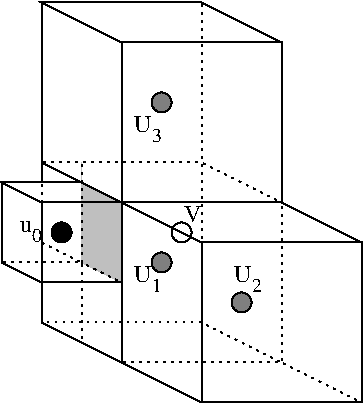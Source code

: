 #FIG 3.2  Produced by xfig version 3.2.5
Landscape
Center
Inches
Letter  
100.00
Single
-2
1200 2
1 3 0 1 0 7 50 -1 10 0.000 0 -0.0000 3000 3750 75 75 3000 3750 2925 3750
1 3 0 1 0 7 50 -1 0 0.000 0 -0.0000 1650 3225 75 75 1650 3225 1650 3300
1 3 0 1 0 7 50 -1 10 0.000 0 -0.0000 2400 3450 75 75 2400 3450 2325 3450
1 3 0 1 0 7 50 -1 10 0.000 0 -0.0000 2400 2250 75 75 2400 2250 2325 2250
1 3 0 1 0 7 50 -1 20 0.000 0 -0.0000 2550 3225 75 75 2550 3225 2475 3225
2 1 0 1 0 7 50 -1 -1 3.000 0 0 -1 0 0 2
	 1500 3900 2100 4200
2 2 0 1 0 7 50 -1 -1 3.000 0 0 -1 0 0 5
	 3300 3000 2100 3000 2100 1800 3300 1800 3300 3000
2 1 0 1 0 7 50 -1 -1 3.000 0 0 -1 0 0 4
	 3300 1800 2700 1500 1500 1500 2100 1800
2 1 0 1 0 7 50 -1 -1 3.000 0 0 -1 0 0 2
	 1500 1500 1500 2700
2 1 2 1 0 7 50 -1 -1 3.000 0 0 -1 0 0 2
	 2700 1500 2700 2700
2 1 0 1 0 7 50 -1 -1 3.000 0 0 -1 0 0 2
	 3300 3000 3900 3300
2 1 0 1 0 7 50 -1 -1 3.000 0 0 -1 0 0 2
	 2100 3000 2700 3300
2 1 0 1 0 7 50 -1 -1 3.000 0 0 -1 0 0 2
	 2100 4200 2700 4500
2 1 2 1 0 7 50 -1 -1 3.000 0 0 -1 0 0 2
	 3300 4200 3900 4500
2 1 2 1 0 7 50 -1 -1 3.000 0 0 -1 0 0 3
	 2100 4200 3300 4200 3300 3000
2 1 0 1 0 7 50 -1 -1 3.000 0 0 -1 0 0 2
	 2100 3000 2100 4200
2 2 0 1 0 7 50 -1 -1 3.000 0 0 -1 0 0 5
	 2100 3000 1500 3000 1500 3600 2100 3600 2100 3000
2 1 0 1 0 7 50 -1 -1 3.000 0 0 -1 0 0 3
	 1800 2850 1200 2850 1500 3000
2 1 0 1 0 7 50 -1 -1 3.000 0 0 -1 0 0 3
	 1200 2850 1200 3450 1500 3600
2 1 2 1 0 7 50 -1 -1 3.000 0 0 -1 0 0 2
	 1500 2850 1500 3000
2 1 2 1 0 7 50 -1 -1 3.000 0 0 -1 0 0 1
	 1500 3000
2 1 0 1 0 7 50 -1 -1 3.000 0 0 -1 0 0 1
	 1500 2700
2 1 2 0 0 7 60 -1 15 1.500 0 0 -1 0 0 5
	 1800 2850 2100 3000 2100 3600 1800 3450 1800 2700
2 1 2 1 0 7 50 -1 -1 3.000 0 0 -1 0 0 2
	 1200 3450 1800 3450
2 1 2 1 0 7 50 -1 -1 3.000 0 0 -1 0 0 3
	 1800 2700 1800 3450 2100 3600
2 1 2 1 0 7 50 -1 -1 3.000 0 0 -1 0 0 3
	 1500 2700 2700 2700 3300 3000
2 1 0 1 0 7 50 -1 -1 3.000 0 0 -1 0 0 2
	 1500 2700 2100 3000
2 2 0 1 0 7 50 -1 -1 3.000 0 0 -1 0 0 5
	 3900 4500 2700 4500 2700 3300 3900 3300 3900 4500
2 1 2 1 0 7 70 -1 -1 3.000 0 0 -1 0 0 1
	 2100 3600
2 1 0 1 0 7 50 -1 -1 3.000 0 0 -1 0 0 2
	 1500 3600 1500 3900
2 1 0 1 0 7 50 -1 -1 3.000 0 0 -1 0 0 2
	 1500 2700 1500 2850
2 1 2 1 0 7 50 -1 -1 3.000 0 0 -1 0 0 3
	 3300 4200 2700 3900 1500 3900
2 1 2 1 0 7 50 -1 -1 3.000 0 0 -1 0 0 2
	 2700 2700 2700 3300
2 1 2 1 0 7 50 -1 -1 3.000 0 0 -1 0 0 2
	 1800 3450 1800 4050
2 1 2 1 0 7 50 -1 -1 3.000 0 0 -1 0 0 2
	 1800 3450 1500 3300
4 2 0 60 -1 0 12 0.0000 4 135 135 2325 3600 U\001
4 2 0 60 -1 0 10 0.0000 4 120 90 2400 3675 1\001
4 0 0 50 -1 0 10 0.0000 4 105 90 2325 2550 3\001
4 2 0 60 -1 0 12 0.0000 4 135 135 2325 2475 U\001
4 2 0 60 -1 0 12 0.0000 4 135 135 2700 3150 V\001
4 2 0 60 -1 0 12 0.0000 4 135 135 3075 3600 U\001
4 0 0 50 -1 0 10 0.0000 4 105 90 3075 3675 2\001
4 2 0 50 -1 0 10 0.0000 4 105 90 1500 3300 0\001
4 2 0 70 -1 0 12 0.0000 4 90 105 1425 3225 u\001
